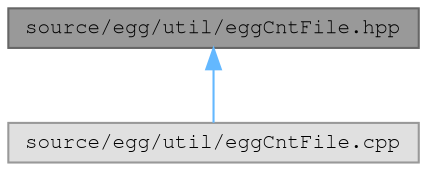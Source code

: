 digraph "source/egg/util/eggCntFile.hpp"
{
 // LATEX_PDF_SIZE
  bgcolor="transparent";
  edge [fontname=FreeMono,fontsize=10,labelfontname=FreeMono,labelfontsize=10];
  node [fontname=FreeMono,fontsize=10,shape=box,height=0.2,width=0.4];
  Node1 [label="source/egg/util/eggCntFile.hpp",height=0.2,width=0.4,color="gray40", fillcolor="grey60", style="filled", fontcolor="black",tooltip="Implementation of File for NAND-Content files (read-only)."];
  Node1 -> Node2 [dir="back",color="steelblue1",style="solid"];
  Node2 [label="source/egg/util/eggCntFile.cpp",height=0.2,width=0.4,color="grey60", fillcolor="#E0E0E0", style="filled",tooltip=" "];
}
